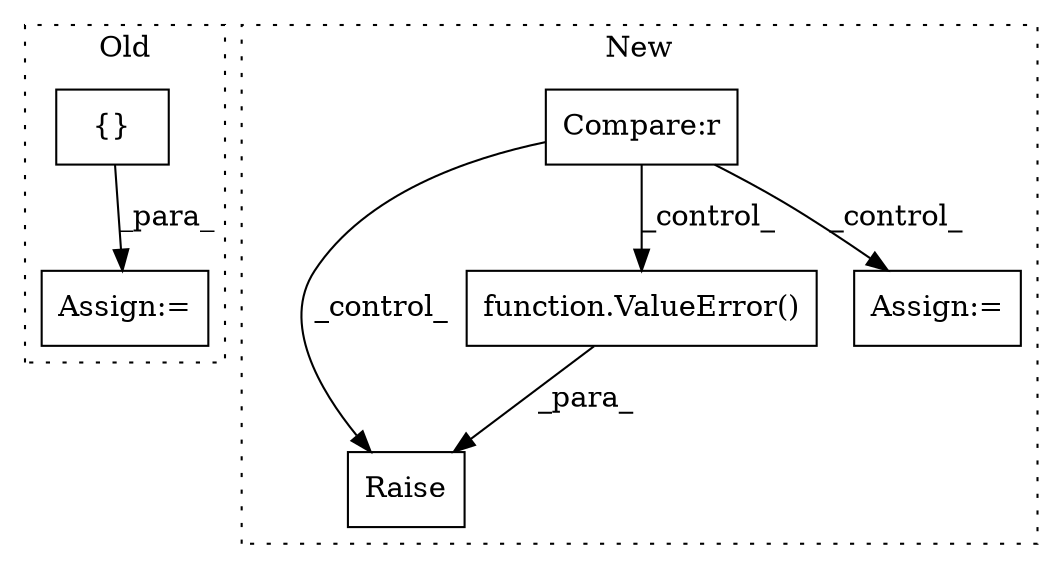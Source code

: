 digraph G {
subgraph cluster0 {
1 [label="{}" a="59" s="1632,1632" l="2,1" shape="box"];
6 [label="Assign:=" a="68" s="1629" l="3" shape="box"];
label = "Old";
style="dotted";
}
subgraph cluster1 {
2 [label="Raise" a="91" s="2514" l="6" shape="box"];
3 [label="function.ValueError()" a="75" s="2520,2581" l="11,1" shape="box"];
4 [label="Compare:r" a="40" s="2232" l="25" shape="box"];
5 [label="Assign:=" a="68" s="2467" l="3" shape="box"];
label = "New";
style="dotted";
}
1 -> 6 [label="_para_"];
3 -> 2 [label="_para_"];
4 -> 5 [label="_control_"];
4 -> 3 [label="_control_"];
4 -> 2 [label="_control_"];
}